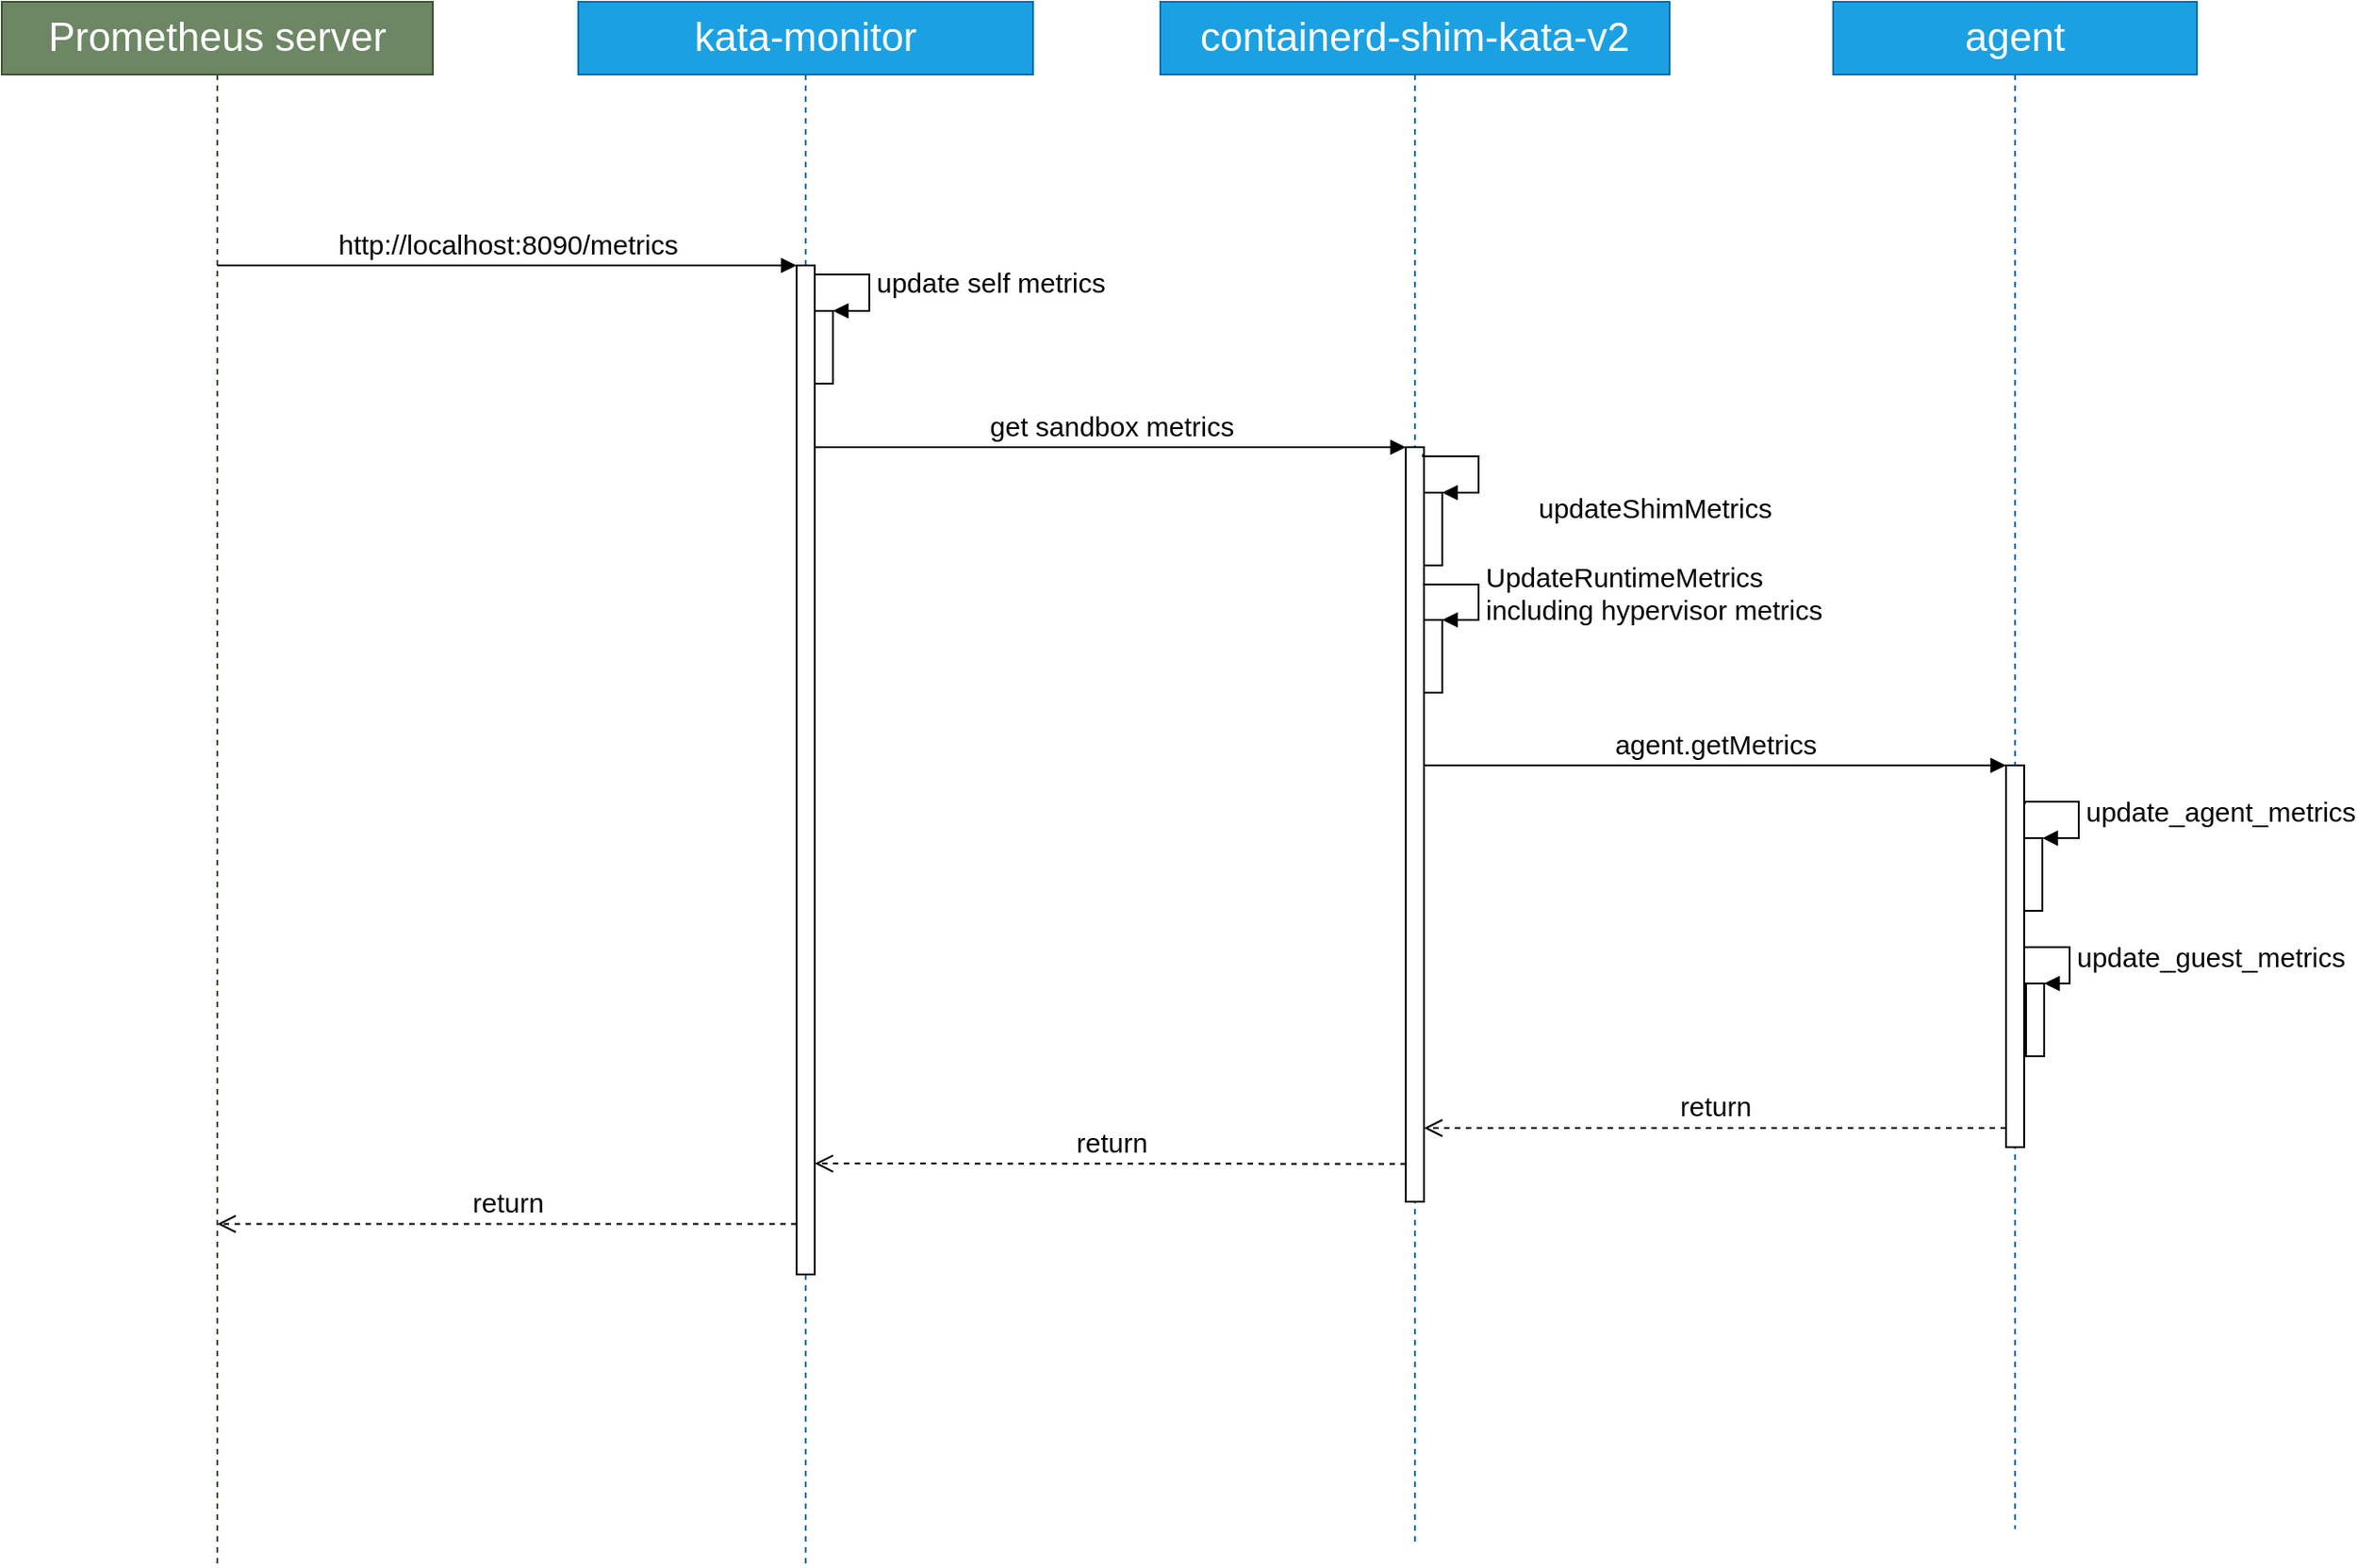 <mxfile version="13.3.5" type="device"><diagram id="XNV8G0dePIPkhS_Khqr4" name="Page-1"><mxGraphModel dx="3991" dy="743" grid="0" gridSize="10" guides="1" tooltips="1" connect="1" arrows="1" fold="1" page="1" pageScale="1" pageWidth="2339" pageHeight="3300" math="0" shadow="0"><root><mxCell id="0"/><mxCell id="1" parent="0"/><mxCell id="sb42aejQXssqDH-k2RFZ-6" value="Prometheus server" style="shape=umlLifeline;perimeter=lifelinePerimeter;whiteSpace=wrap;html=1;container=1;collapsible=0;recursiveResize=0;outlineConnect=0;fontSize=22;fillColor=#6d8764;strokeColor=#3A5431;fontColor=#ffffff;" parent="1" vertex="1"><mxGeometry x="-2287" y="260" width="237" height="860" as="geometry"/></mxCell><mxCell id="sb42aejQXssqDH-k2RFZ-7" value="kata-monitor" style="shape=umlLifeline;perimeter=lifelinePerimeter;whiteSpace=wrap;html=1;container=1;collapsible=0;recursiveResize=0;outlineConnect=0;fontSize=22;fillColor=#1ba1e2;strokeColor=#006EAF;fontColor=#ffffff;" parent="1" vertex="1"><mxGeometry x="-1970" y="260" width="250" height="860" as="geometry"/></mxCell><mxCell id="sb42aejQXssqDH-k2RFZ-11" value="" style="html=1;points=[];perimeter=orthogonalPerimeter;fontSize=22;" parent="sb42aejQXssqDH-k2RFZ-7" vertex="1"><mxGeometry x="120" y="145" width="10" height="555" as="geometry"/></mxCell><mxCell id="sb42aejQXssqDH-k2RFZ-8" value="&lt;span style=&quot;font-size: 22px;&quot;&gt;containerd-shim-kata-v2&lt;/span&gt;" style="shape=umlLifeline;perimeter=lifelinePerimeter;whiteSpace=wrap;html=1;container=1;collapsible=0;recursiveResize=0;outlineConnect=0;fontSize=22;fillColor=#1ba1e2;strokeColor=#006EAF;fontColor=#ffffff;" parent="1" vertex="1"><mxGeometry x="-1650" y="260" width="280" height="850" as="geometry"/></mxCell><mxCell id="sb42aejQXssqDH-k2RFZ-25" value="" style="html=1;points=[];perimeter=orthogonalPerimeter;fontSize=15;" parent="sb42aejQXssqDH-k2RFZ-8" vertex="1"><mxGeometry x="135" y="245" width="10" height="415" as="geometry"/></mxCell><mxCell id="sb42aejQXssqDH-k2RFZ-28" value="" style="html=1;points=[];perimeter=orthogonalPerimeter;fontSize=15;" parent="sb42aejQXssqDH-k2RFZ-8" vertex="1"><mxGeometry x="145" y="270" width="10" height="40" as="geometry"/></mxCell><mxCell id="sb42aejQXssqDH-k2RFZ-29" value="&lt;div&gt;updateShimMetrics&lt;/div&gt;" style="edgeStyle=orthogonalEdgeStyle;html=1;align=left;spacingLeft=2;endArrow=block;rounded=0;entryX=1;entryY=0;fontSize=15;exitX=0.938;exitY=0.009;exitDx=0;exitDy=0;exitPerimeter=0;" parent="sb42aejQXssqDH-k2RFZ-8" source="sb42aejQXssqDH-k2RFZ-25" target="sb42aejQXssqDH-k2RFZ-28" edge="1"><mxGeometry x="-0.23" y="-18" relative="1" as="geometry"><mxPoint x="150" y="250" as="sourcePoint"/><Array as="points"><mxPoint x="144" y="250"/><mxPoint x="175" y="250"/><mxPoint x="175" y="270"/></Array><mxPoint x="33" y="10" as="offset"/></mxGeometry></mxCell><mxCell id="sb42aejQXssqDH-k2RFZ-30" value="" style="html=1;points=[];perimeter=orthogonalPerimeter;fontSize=15;" parent="sb42aejQXssqDH-k2RFZ-8" vertex="1"><mxGeometry x="145" y="340" width="10" height="40" as="geometry"/></mxCell><mxCell id="sb42aejQXssqDH-k2RFZ-31" value="UpdateRuntimeMetrics&lt;br&gt;including hypervisor metrics" style="edgeStyle=orthogonalEdgeStyle;html=1;align=left;spacingLeft=2;endArrow=block;rounded=0;entryX=1;entryY=0;fontSize=15;exitX=0.938;exitY=0.182;exitDx=0;exitDy=0;exitPerimeter=0;" parent="sb42aejQXssqDH-k2RFZ-8" source="sb42aejQXssqDH-k2RFZ-25" target="sb42aejQXssqDH-k2RFZ-30" edge="1"><mxGeometry relative="1" as="geometry"><mxPoint x="150" y="320" as="sourcePoint"/><Array as="points"><mxPoint x="175" y="320"/><mxPoint x="175" y="340"/></Array></mxGeometry></mxCell><mxCell id="sb42aejQXssqDH-k2RFZ-10" value="agent" style="shape=umlLifeline;perimeter=lifelinePerimeter;whiteSpace=wrap;html=1;container=1;collapsible=0;recursiveResize=0;outlineConnect=0;fontSize=22;fillColor=#1ba1e2;strokeColor=#006EAF;fontColor=#ffffff;" parent="1" vertex="1"><mxGeometry x="-1280" y="260" width="200" height="840" as="geometry"/></mxCell><mxCell id="sb42aejQXssqDH-k2RFZ-36" value="" style="html=1;points=[];perimeter=orthogonalPerimeter;fontSize=15;" parent="sb42aejQXssqDH-k2RFZ-10" vertex="1"><mxGeometry x="95" y="420" width="10" height="210" as="geometry"/></mxCell><mxCell id="sb42aejQXssqDH-k2RFZ-39" value="" style="html=1;points=[];perimeter=orthogonalPerimeter;fontSize=15;" parent="sb42aejQXssqDH-k2RFZ-10" vertex="1"><mxGeometry x="105" y="460.02" width="10" height="40" as="geometry"/></mxCell><mxCell id="sb42aejQXssqDH-k2RFZ-40" value="update_agent_metrics" style="edgeStyle=orthogonalEdgeStyle;html=1;align=left;spacingLeft=2;endArrow=block;rounded=0;entryX=1;entryY=0;fontSize=15;exitX=1.041;exitY=0.101;exitDx=0;exitDy=0;exitPerimeter=0;" parent="sb42aejQXssqDH-k2RFZ-10" source="sb42aejQXssqDH-k2RFZ-36" target="sb42aejQXssqDH-k2RFZ-39" edge="1"><mxGeometry relative="1" as="geometry"><mxPoint x="110" y="440.02" as="sourcePoint"/><Array as="points"><mxPoint x="105" y="440"/><mxPoint x="135" y="440"/><mxPoint x="135" y="460"/></Array></mxGeometry></mxCell><mxCell id="sb42aejQXssqDH-k2RFZ-12" value="http://localhost:8090/metrics" style="html=1;verticalAlign=bottom;endArrow=block;entryX=0;entryY=0;fontSize=15;" parent="1" source="sb42aejQXssqDH-k2RFZ-6" target="sb42aejQXssqDH-k2RFZ-11" edge="1"><mxGeometry relative="1" as="geometry"><mxPoint x="-2150" y="410" as="sourcePoint"/></mxGeometry></mxCell><mxCell id="sb42aejQXssqDH-k2RFZ-13" value="return" style="html=1;verticalAlign=bottom;endArrow=open;dashed=1;endSize=8;exitX=0;exitY=0.95;fontSize=15;" parent="1" source="sb42aejQXssqDH-k2RFZ-11" target="sb42aejQXssqDH-k2RFZ-6" edge="1"><mxGeometry relative="1" as="geometry"><mxPoint x="-2150" y="486" as="targetPoint"/></mxGeometry></mxCell><mxCell id="sb42aejQXssqDH-k2RFZ-23" value="" style="html=1;points=[];perimeter=orthogonalPerimeter;fontSize=17;" parent="1" vertex="1"><mxGeometry x="-1840" y="430" width="10" height="40" as="geometry"/></mxCell><mxCell id="sb42aejQXssqDH-k2RFZ-24" value="update self metrics" style="edgeStyle=orthogonalEdgeStyle;html=1;align=left;spacingLeft=2;endArrow=block;rounded=0;entryX=1;entryY=0;fontSize=15;exitX=1;exitY=0.011;exitDx=0;exitDy=0;exitPerimeter=0;" parent="1" source="sb42aejQXssqDH-k2RFZ-11" target="sb42aejQXssqDH-k2RFZ-23" edge="1"><mxGeometry relative="1" as="geometry"><mxPoint x="-1835" y="410" as="sourcePoint"/><Array as="points"><mxPoint x="-1840" y="410"/><mxPoint x="-1810" y="410"/><mxPoint x="-1810" y="430"/></Array></mxGeometry></mxCell><mxCell id="sb42aejQXssqDH-k2RFZ-26" value="get sandbox metrics" style="html=1;verticalAlign=bottom;endArrow=block;entryX=0;entryY=0;fontSize=15;" parent="1" target="sb42aejQXssqDH-k2RFZ-25" edge="1"><mxGeometry relative="1" as="geometry"><mxPoint x="-1840" y="505" as="sourcePoint"/></mxGeometry></mxCell><mxCell id="sb42aejQXssqDH-k2RFZ-27" value="return" style="html=1;verticalAlign=bottom;endArrow=open;dashed=1;endSize=8;exitX=0;exitY=0.95;fontSize=15;" parent="1" source="sb42aejQXssqDH-k2RFZ-25" edge="1"><mxGeometry relative="1" as="geometry"><mxPoint x="-1840" y="899" as="targetPoint"/></mxGeometry></mxCell><mxCell id="sb42aejQXssqDH-k2RFZ-37" value="agent.getMetrics" style="html=1;verticalAlign=bottom;endArrow=block;entryX=0;entryY=0;fontSize=15;" parent="1" source="sb42aejQXssqDH-k2RFZ-25" target="sb42aejQXssqDH-k2RFZ-36" edge="1"><mxGeometry relative="1" as="geometry"><mxPoint x="-1500" y="680" as="sourcePoint"/></mxGeometry></mxCell><mxCell id="sb42aejQXssqDH-k2RFZ-38" value="return" style="html=1;verticalAlign=bottom;endArrow=open;dashed=1;endSize=8;exitX=0;exitY=0.95;fontSize=15;" parent="1" source="sb42aejQXssqDH-k2RFZ-36" target="sb42aejQXssqDH-k2RFZ-25" edge="1"><mxGeometry relative="1" as="geometry"><mxPoint x="-1510" y="756" as="targetPoint"/></mxGeometry></mxCell><mxCell id="sb42aejQXssqDH-k2RFZ-43" value="" style="html=1;points=[];perimeter=orthogonalPerimeter;fontSize=15;" parent="1" vertex="1"><mxGeometry x="-1174" y="800" width="10" height="40" as="geometry"/></mxCell><mxCell id="sb42aejQXssqDH-k2RFZ-44" value="update_guest_metrics" style="edgeStyle=orthogonalEdgeStyle;html=1;align=left;spacingLeft=2;endArrow=block;rounded=0;entryX=1;entryY=0;fontSize=15;" parent="1" target="sb42aejQXssqDH-k2RFZ-43" edge="1"><mxGeometry relative="1" as="geometry"><mxPoint x="-1175" y="780" as="sourcePoint"/><Array as="points"><mxPoint x="-1150" y="780"/></Array></mxGeometry></mxCell></root></mxGraphModel></diagram></mxfile>